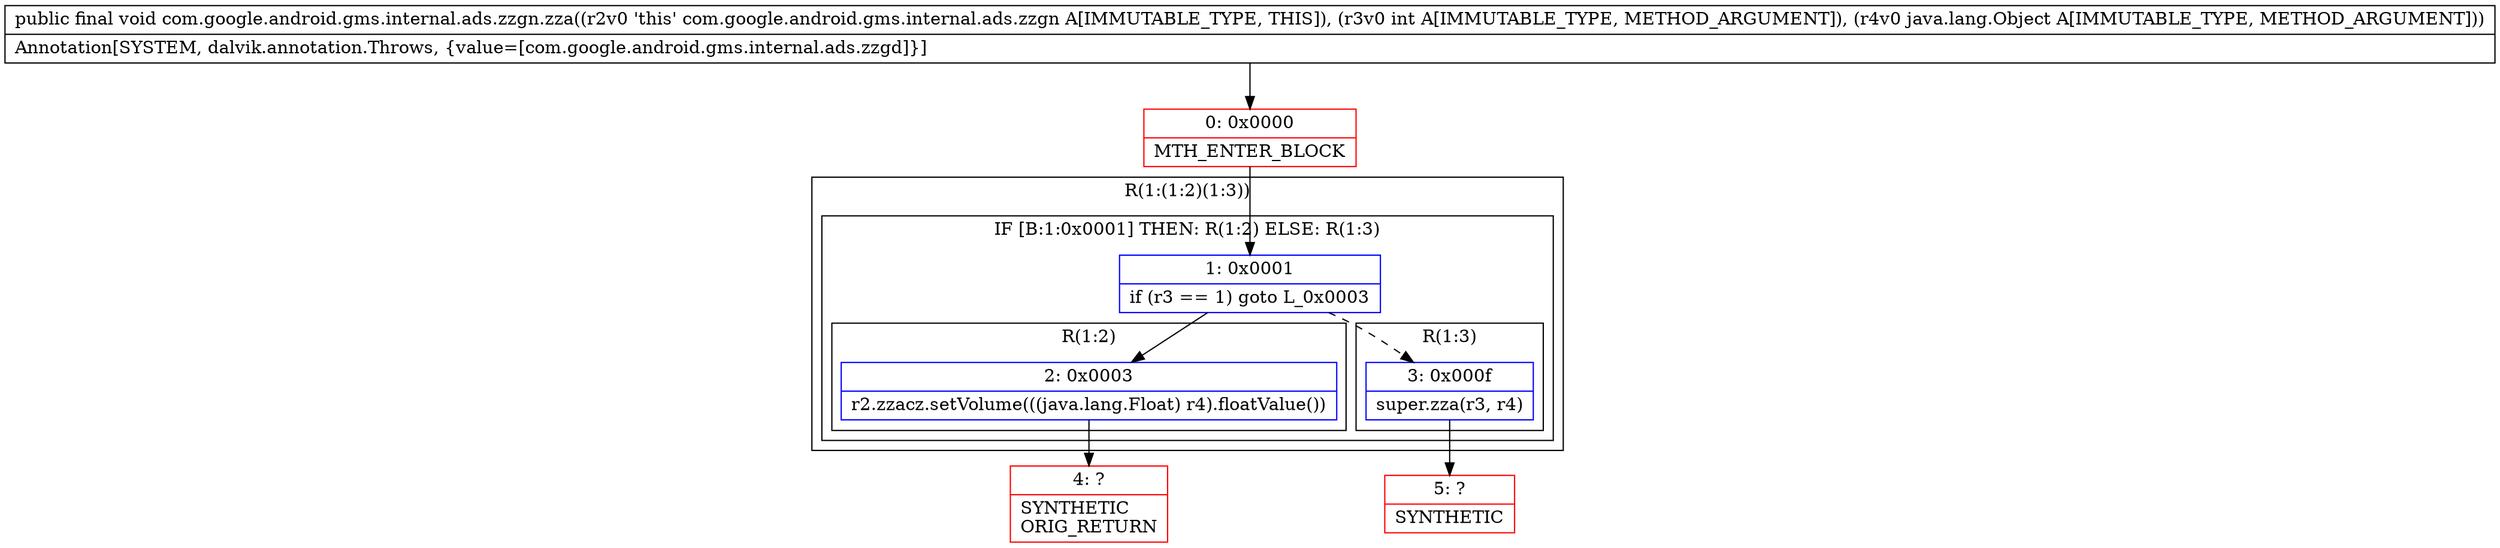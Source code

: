 digraph "CFG forcom.google.android.gms.internal.ads.zzgn.zza(ILjava\/lang\/Object;)V" {
subgraph cluster_Region_1744062036 {
label = "R(1:(1:2)(1:3))";
node [shape=record,color=blue];
subgraph cluster_IfRegion_1835860547 {
label = "IF [B:1:0x0001] THEN: R(1:2) ELSE: R(1:3)";
node [shape=record,color=blue];
Node_1 [shape=record,label="{1\:\ 0x0001|if (r3 == 1) goto L_0x0003\l}"];
subgraph cluster_Region_1406190305 {
label = "R(1:2)";
node [shape=record,color=blue];
Node_2 [shape=record,label="{2\:\ 0x0003|r2.zzacz.setVolume(((java.lang.Float) r4).floatValue())\l}"];
}
subgraph cluster_Region_1398796021 {
label = "R(1:3)";
node [shape=record,color=blue];
Node_3 [shape=record,label="{3\:\ 0x000f|super.zza(r3, r4)\l}"];
}
}
}
Node_0 [shape=record,color=red,label="{0\:\ 0x0000|MTH_ENTER_BLOCK\l}"];
Node_4 [shape=record,color=red,label="{4\:\ ?|SYNTHETIC\lORIG_RETURN\l}"];
Node_5 [shape=record,color=red,label="{5\:\ ?|SYNTHETIC\l}"];
MethodNode[shape=record,label="{public final void com.google.android.gms.internal.ads.zzgn.zza((r2v0 'this' com.google.android.gms.internal.ads.zzgn A[IMMUTABLE_TYPE, THIS]), (r3v0 int A[IMMUTABLE_TYPE, METHOD_ARGUMENT]), (r4v0 java.lang.Object A[IMMUTABLE_TYPE, METHOD_ARGUMENT]))  | Annotation[SYSTEM, dalvik.annotation.Throws, \{value=[com.google.android.gms.internal.ads.zzgd]\}]\l}"];
MethodNode -> Node_0;
Node_1 -> Node_2;
Node_1 -> Node_3[style=dashed];
Node_2 -> Node_4;
Node_3 -> Node_5;
Node_0 -> Node_1;
}

